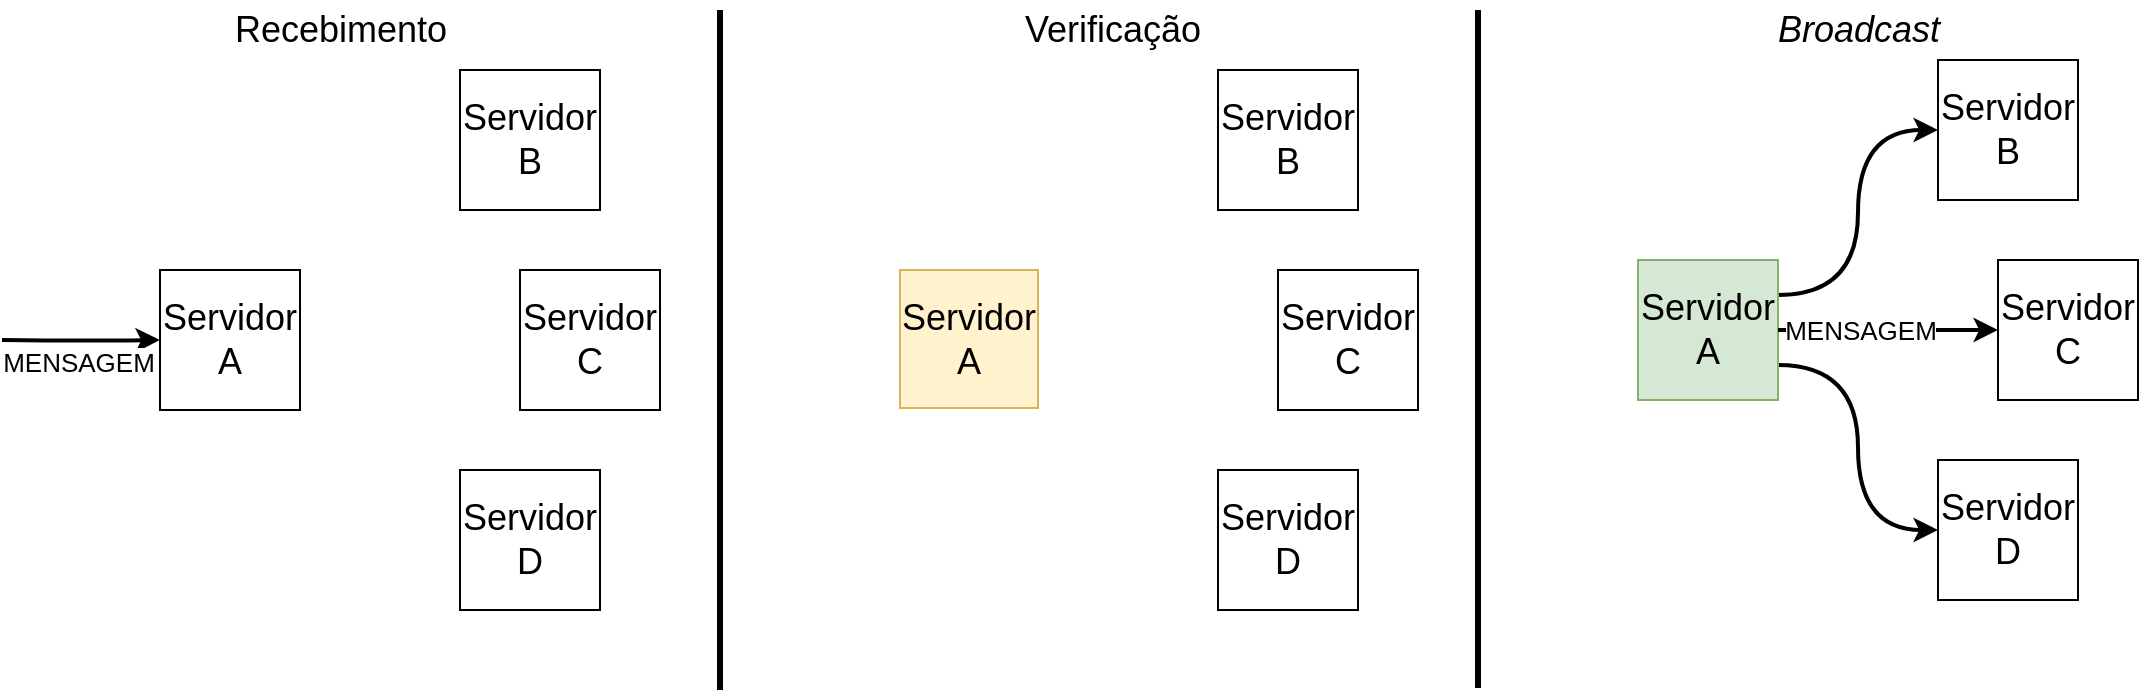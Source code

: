 <mxfile version="12.3.3" type="google" pages="1"><diagram id="9f46799a-70d6-7492-0946-bef42562c5a5" name="Page-1"><mxGraphModel dx="1381" dy="761" grid="1" gridSize="10" guides="1" tooltips="1" connect="1" arrows="1" fold="1" page="1" pageScale="1" pageWidth="1100" pageHeight="850" background="#ffffff" math="0" shadow="0"><root><mxCell id="0"/><mxCell id="1" parent="0"/><mxCell id="S12z-VltrXsDuMJUPWvS-6" style="edgeStyle=orthogonalEdgeStyle;orthogonalLoop=1;jettySize=auto;html=1;entryX=0;entryY=0.5;entryDx=0;entryDy=0;curved=1;fontSize=13;strokeWidth=2;" parent="1" target="S12z-VltrXsDuMJUPWvS-1" edge="1"><mxGeometry relative="1" as="geometry"><mxPoint x="81" y="230" as="targetPoint"/><mxPoint x="1" y="225" as="sourcePoint"/></mxGeometry></mxCell><mxCell id="S12z-VltrXsDuMJUPWvS-21" value="MENSAGEM" style="text;html=1;align=center;verticalAlign=middle;resizable=0;points=[];;labelBackgroundColor=#ffffff;fontSize=13;" parent="S12z-VltrXsDuMJUPWvS-6" vertex="1" connectable="0"><mxGeometry x="-0.337" y="-11" relative="1" as="geometry"><mxPoint x="11" y="-1" as="offset"/></mxGeometry></mxCell><mxCell id="S12z-VltrXsDuMJUPWvS-1" value="Servidor A" style="whiteSpace=wrap;html=1;aspect=fixed;fontSize=18;" parent="1" vertex="1"><mxGeometry x="80" y="190" width="70" height="70" as="geometry"/></mxCell><mxCell id="S12z-VltrXsDuMJUPWvS-3" value="Servidor B" style="whiteSpace=wrap;html=1;aspect=fixed;fontSize=18;" parent="1" vertex="1"><mxGeometry x="230" y="90" width="70" height="70" as="geometry"/></mxCell><mxCell id="S12z-VltrXsDuMJUPWvS-4" value="Servidor C" style="whiteSpace=wrap;html=1;aspect=fixed;fontSize=18;" parent="1" vertex="1"><mxGeometry x="260" y="190" width="70" height="70" as="geometry"/></mxCell><mxCell id="S12z-VltrXsDuMJUPWvS-5" value="Servidor D" style="whiteSpace=wrap;html=1;aspect=fixed;fontSize=18;" parent="1" vertex="1"><mxGeometry x="230" y="290" width="70" height="70" as="geometry"/></mxCell><mxCell id="S12z-VltrXsDuMJUPWvS-17" value="" style="endArrow=none;html=1;strokeWidth=3;" parent="1" edge="1"><mxGeometry width="50" height="50" relative="1" as="geometry"><mxPoint x="360" y="60" as="sourcePoint"/><mxPoint x="360" y="400" as="targetPoint"/></mxGeometry></mxCell><mxCell id="S12z-VltrXsDuMJUPWvS-18" value="" style="endArrow=none;html=1;strokeWidth=3;" parent="1" edge="1"><mxGeometry width="50" height="50" relative="1" as="geometry"><mxPoint x="739" y="60" as="sourcePoint"/><mxPoint x="739" y="399" as="targetPoint"/></mxGeometry></mxCell><mxCell id="S12z-VltrXsDuMJUPWvS-24" value="Recebimento" style="text;html=1;align=center;verticalAlign=middle;resizable=0;points=[];;autosize=1;fontSize=18;" parent="1" vertex="1"><mxGeometry x="110" y="55" width="120" height="30" as="geometry"/></mxCell><mxCell id="S12z-VltrXsDuMJUPWvS-25" value="Verificação" style="text;html=1;align=center;verticalAlign=middle;resizable=0;points=[];;autosize=1;fontSize=18;" parent="1" vertex="1"><mxGeometry x="505.5" y="55" width="100" height="30" as="geometry"/></mxCell><mxCell id="S12z-VltrXsDuMJUPWvS-26" value="&lt;i&gt;Broadcast&lt;/i&gt;" style="text;html=1;align=center;verticalAlign=middle;resizable=0;points=[];;autosize=1;fontSize=18;" parent="1" vertex="1"><mxGeometry x="879" y="55" width="100" height="30" as="geometry"/></mxCell><mxCell id="uUVpKqbIx0SAiZyGtJ9g-27" value="Servidor A" style="whiteSpace=wrap;html=1;aspect=fixed;fontSize=18;fillColor=#fff2cc;strokeColor=#d6b656;" vertex="1" parent="1"><mxGeometry x="450" y="190" width="69" height="69" as="geometry"/></mxCell><mxCell id="uUVpKqbIx0SAiZyGtJ9g-28" value="Servidor B" style="whiteSpace=wrap;html=1;aspect=fixed;fontSize=18;" vertex="1" parent="1"><mxGeometry x="609" y="90" width="70" height="70" as="geometry"/></mxCell><mxCell id="uUVpKqbIx0SAiZyGtJ9g-29" value="Servidor C" style="whiteSpace=wrap;html=1;aspect=fixed;fontSize=18;" vertex="1" parent="1"><mxGeometry x="639" y="190" width="70" height="70" as="geometry"/></mxCell><mxCell id="uUVpKqbIx0SAiZyGtJ9g-30" value="Servidor D" style="whiteSpace=wrap;html=1;aspect=fixed;fontSize=18;" vertex="1" parent="1"><mxGeometry x="609" y="290" width="70" height="70" as="geometry"/></mxCell><mxCell id="uUVpKqbIx0SAiZyGtJ9g-38" style="edgeStyle=orthogonalEdgeStyle;orthogonalLoop=1;jettySize=auto;html=1;entryX=0;entryY=0.5;entryDx=0;entryDy=0;fontSize=13;curved=1;strokeWidth=2;exitX=1;exitY=0.75;exitDx=0;exitDy=0;" edge="1" parent="1" source="uUVpKqbIx0SAiZyGtJ9g-33" target="uUVpKqbIx0SAiZyGtJ9g-36"><mxGeometry relative="1" as="geometry"/></mxCell><mxCell id="uUVpKqbIx0SAiZyGtJ9g-39" style="edgeStyle=orthogonalEdgeStyle;orthogonalLoop=1;jettySize=auto;html=1;entryX=0;entryY=0.5;entryDx=0;entryDy=0;strokeWidth=2;fontSize=13;curved=1;exitX=1;exitY=0.25;exitDx=0;exitDy=0;" edge="1" parent="1" source="uUVpKqbIx0SAiZyGtJ9g-33" target="uUVpKqbIx0SAiZyGtJ9g-34"><mxGeometry relative="1" as="geometry"/></mxCell><mxCell id="uUVpKqbIx0SAiZyGtJ9g-33" value="Servidor A" style="whiteSpace=wrap;html=1;aspect=fixed;fontSize=18;fillColor=#d5e8d4;strokeColor=#82b366;" vertex="1" parent="1"><mxGeometry x="819" y="185" width="70" height="70" as="geometry"/></mxCell><mxCell id="uUVpKqbIx0SAiZyGtJ9g-34" value="Servidor B" style="whiteSpace=wrap;html=1;aspect=fixed;fontSize=18;" vertex="1" parent="1"><mxGeometry x="969" y="85" width="70" height="70" as="geometry"/></mxCell><mxCell id="uUVpKqbIx0SAiZyGtJ9g-35" value="Servidor C" style="whiteSpace=wrap;html=1;aspect=fixed;fontSize=18;" vertex="1" parent="1"><mxGeometry x="999" y="185" width="70" height="70" as="geometry"/></mxCell><mxCell id="uUVpKqbIx0SAiZyGtJ9g-36" value="Servidor D" style="whiteSpace=wrap;html=1;aspect=fixed;fontSize=18;" vertex="1" parent="1"><mxGeometry x="969" y="285" width="70" height="70" as="geometry"/></mxCell><mxCell id="uUVpKqbIx0SAiZyGtJ9g-37" value="MENSAGEM" style="edgeStyle=orthogonalEdgeStyle;orthogonalLoop=1;jettySize=auto;html=1;fontSize=13;strokeWidth=2;curved=1;" edge="1" parent="1" source="uUVpKqbIx0SAiZyGtJ9g-33" target="uUVpKqbIx0SAiZyGtJ9g-35"><mxGeometry x="-0.255" relative="1" as="geometry"><mxPoint as="offset"/></mxGeometry></mxCell></root></mxGraphModel></diagram></mxfile>